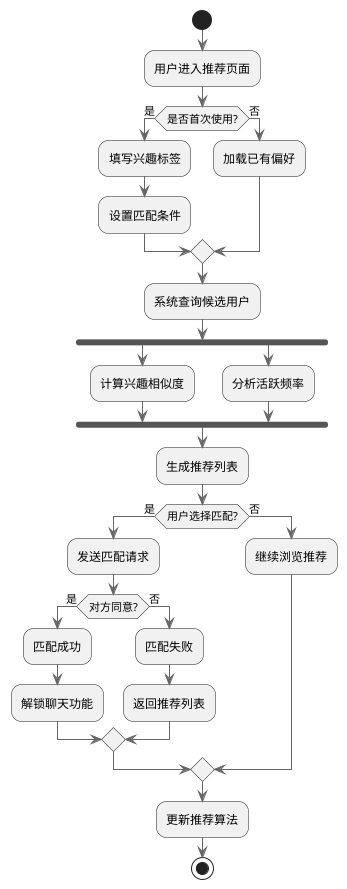 @startuml "推荐匹配流程图"

skinparam backgroundColor white
skinparam ArrowColor #666666
skinparam roundCorner 20
skinparam shadowing false

start
:用户进入推荐页面;

if (是否首次使用?) then (是)
  :填写兴趣标签;
  :设置匹配条件;
else (否)
  :加载已有偏好;
endif

:系统查询候选用户;

fork
  :计算兴趣相似度;
fork again
  :分析活跃频率;
end fork

:生成推荐列表;

if (用户选择匹配?) then (是)
  :发送匹配请求;
  if (对方同意?) then (是)
    :匹配成功;
    :解锁聊天功能;
  else (否)
    :匹配失败;
    :返回推荐列表;
  endif
else (否)
  :继续浏览推荐;
endif

:更新推荐算法;

stop

@enduml 